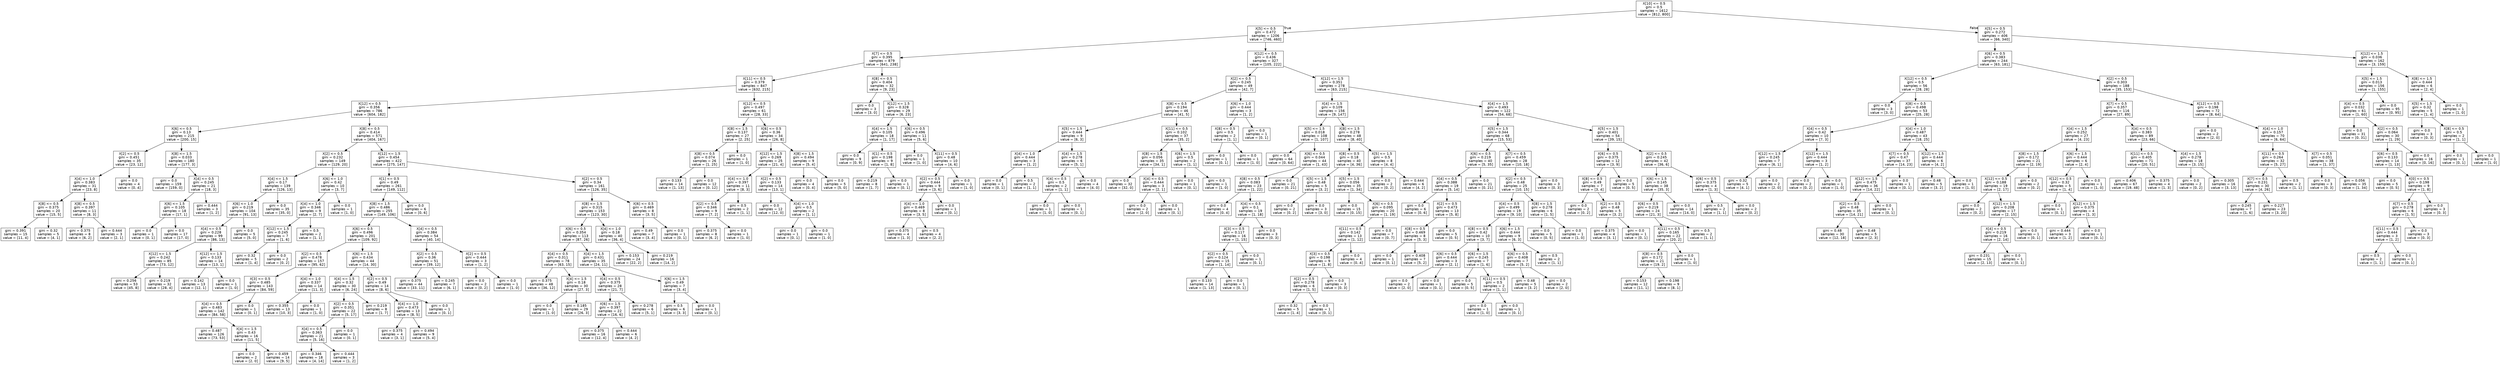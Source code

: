 digraph Tree {
node [shape=box, fontname="helvetica"] ;
edge [fontname="helvetica"] ;
0 [label="X[10] <= 0.5\ngini = 0.5\nsamples = 1612\nvalue = [812, 800]"] ;
1 [label="X[5] <= 0.5\ngini = 0.472\nsamples = 1206\nvalue = [746, 460]"] ;
0 -> 1 [labeldistance=2.5, labelangle=45, headlabel="True"] ;
2 [label="X[7] <= 0.5\ngini = 0.395\nsamples = 879\nvalue = [641, 238]"] ;
1 -> 2 ;
3 [label="X[11] <= 0.5\ngini = 0.379\nsamples = 847\nvalue = [632, 215]"] ;
2 -> 3 ;
4 [label="X[12] <= 0.5\ngini = 0.356\nsamples = 786\nvalue = [604, 182]"] ;
3 -> 4 ;
5 [label="X[6] <= 0.5\ngini = 0.13\nsamples = 215\nvalue = [200, 15]"] ;
4 -> 5 ;
6 [label="X[2] <= 0.5\ngini = 0.451\nsamples = 35\nvalue = [23, 12]"] ;
5 -> 6 ;
7 [label="X[4] <= 1.0\ngini = 0.383\nsamples = 31\nvalue = [23, 8]"] ;
6 -> 7 ;
8 [label="X[8] <= 0.5\ngini = 0.375\nsamples = 20\nvalue = [15, 5]"] ;
7 -> 8 ;
9 [label="gini = 0.391\nsamples = 15\nvalue = [11, 4]"] ;
8 -> 9 ;
10 [label="gini = 0.32\nsamples = 5\nvalue = [4, 1]"] ;
8 -> 10 ;
11 [label="X[8] <= 0.5\ngini = 0.397\nsamples = 11\nvalue = [8, 3]"] ;
7 -> 11 ;
12 [label="gini = 0.375\nsamples = 8\nvalue = [6, 2]"] ;
11 -> 12 ;
13 [label="gini = 0.444\nsamples = 3\nvalue = [2, 1]"] ;
11 -> 13 ;
14 [label="gini = 0.0\nsamples = 4\nvalue = [0, 4]"] ;
6 -> 14 ;
15 [label="X[8] <= 1.5\ngini = 0.033\nsamples = 180\nvalue = [177, 3]"] ;
5 -> 15 ;
16 [label="gini = 0.0\nsamples = 159\nvalue = [159, 0]"] ;
15 -> 16 ;
17 [label="X[4] <= 0.5\ngini = 0.245\nsamples = 21\nvalue = [18, 3]"] ;
15 -> 17 ;
18 [label="X[6] <= 1.5\ngini = 0.105\nsamples = 18\nvalue = [17, 1]"] ;
17 -> 18 ;
19 [label="gini = 0.0\nsamples = 1\nvalue = [0, 1]"] ;
18 -> 19 ;
20 [label="gini = 0.0\nsamples = 17\nvalue = [17, 0]"] ;
18 -> 20 ;
21 [label="gini = 0.444\nsamples = 3\nvalue = [1, 2]"] ;
17 -> 21 ;
22 [label="X[8] <= 0.5\ngini = 0.414\nsamples = 571\nvalue = [404, 167]"] ;
4 -> 22 ;
23 [label="X[2] <= 0.5\ngini = 0.232\nsamples = 149\nvalue = [129, 20]"] ;
22 -> 23 ;
24 [label="X[4] <= 1.5\ngini = 0.17\nsamples = 139\nvalue = [126, 13]"] ;
23 -> 24 ;
25 [label="X[6] <= 1.0\ngini = 0.219\nsamples = 104\nvalue = [91, 13]"] ;
24 -> 25 ;
26 [label="X[4] <= 0.5\ngini = 0.228\nsamples = 99\nvalue = [86, 13]"] ;
25 -> 26 ;
27 [label="X[12] <= 1.5\ngini = 0.242\nsamples = 85\nvalue = [73, 12]"] ;
26 -> 27 ;
28 [label="gini = 0.256\nsamples = 53\nvalue = [45, 8]"] ;
27 -> 28 ;
29 [label="gini = 0.219\nsamples = 32\nvalue = [28, 4]"] ;
27 -> 29 ;
30 [label="X[12] <= 1.5\ngini = 0.133\nsamples = 14\nvalue = [13, 1]"] ;
26 -> 30 ;
31 [label="gini = 0.142\nsamples = 13\nvalue = [12, 1]"] ;
30 -> 31 ;
32 [label="gini = 0.0\nsamples = 1\nvalue = [1, 0]"] ;
30 -> 32 ;
33 [label="gini = 0.0\nsamples = 5\nvalue = [5, 0]"] ;
25 -> 33 ;
34 [label="gini = 0.0\nsamples = 35\nvalue = [35, 0]"] ;
24 -> 34 ;
35 [label="X[6] <= 1.0\ngini = 0.42\nsamples = 10\nvalue = [3, 7]"] ;
23 -> 35 ;
36 [label="X[4] <= 1.0\ngini = 0.346\nsamples = 9\nvalue = [2, 7]"] ;
35 -> 36 ;
37 [label="X[12] <= 1.5\ngini = 0.245\nsamples = 7\nvalue = [1, 6]"] ;
36 -> 37 ;
38 [label="gini = 0.32\nsamples = 5\nvalue = [1, 4]"] ;
37 -> 38 ;
39 [label="gini = 0.0\nsamples = 2\nvalue = [0, 2]"] ;
37 -> 39 ;
40 [label="gini = 0.5\nsamples = 2\nvalue = [1, 1]"] ;
36 -> 40 ;
41 [label="gini = 0.0\nsamples = 1\nvalue = [1, 0]"] ;
35 -> 41 ;
42 [label="X[12] <= 1.5\ngini = 0.454\nsamples = 422\nvalue = [275, 147]"] ;
22 -> 42 ;
43 [label="X[1] <= 0.5\ngini = 0.49\nsamples = 261\nvalue = [149, 112]"] ;
42 -> 43 ;
44 [label="X[8] <= 1.5\ngini = 0.486\nsamples = 255\nvalue = [149, 106]"] ;
43 -> 44 ;
45 [label="X[6] <= 0.5\ngini = 0.496\nsamples = 201\nvalue = [109, 92]"] ;
44 -> 45 ;
46 [label="X[2] <= 0.5\ngini = 0.478\nsamples = 157\nvalue = [95, 62]"] ;
45 -> 46 ;
47 [label="X[3] <= 0.5\ngini = 0.485\nsamples = 143\nvalue = [84, 59]"] ;
46 -> 47 ;
48 [label="X[4] <= 0.5\ngini = 0.483\nsamples = 142\nvalue = [84, 58]"] ;
47 -> 48 ;
49 [label="gini = 0.487\nsamples = 126\nvalue = [73, 53]"] ;
48 -> 49 ;
50 [label="X[4] <= 1.5\ngini = 0.43\nsamples = 16\nvalue = [11, 5]"] ;
48 -> 50 ;
51 [label="gini = 0.0\nsamples = 2\nvalue = [2, 0]"] ;
50 -> 51 ;
52 [label="gini = 0.459\nsamples = 14\nvalue = [9, 5]"] ;
50 -> 52 ;
53 [label="gini = 0.0\nsamples = 1\nvalue = [0, 1]"] ;
47 -> 53 ;
54 [label="X[4] <= 1.0\ngini = 0.337\nsamples = 14\nvalue = [11, 3]"] ;
46 -> 54 ;
55 [label="gini = 0.355\nsamples = 13\nvalue = [10, 3]"] ;
54 -> 55 ;
56 [label="gini = 0.0\nsamples = 1\nvalue = [1, 0]"] ;
54 -> 56 ;
57 [label="X[6] <= 1.5\ngini = 0.434\nsamples = 44\nvalue = [14, 30]"] ;
45 -> 57 ;
58 [label="X[4] <= 1.5\ngini = 0.32\nsamples = 30\nvalue = [6, 24]"] ;
57 -> 58 ;
59 [label="X[2] <= 0.5\ngini = 0.351\nsamples = 22\nvalue = [5, 17]"] ;
58 -> 59 ;
60 [label="X[4] <= 0.5\ngini = 0.363\nsamples = 21\nvalue = [5, 16]"] ;
59 -> 60 ;
61 [label="gini = 0.346\nsamples = 18\nvalue = [4, 14]"] ;
60 -> 61 ;
62 [label="gini = 0.444\nsamples = 3\nvalue = [1, 2]"] ;
60 -> 62 ;
63 [label="gini = 0.0\nsamples = 1\nvalue = [0, 1]"] ;
59 -> 63 ;
64 [label="gini = 0.219\nsamples = 8\nvalue = [1, 7]"] ;
58 -> 64 ;
65 [label="X[2] <= 0.5\ngini = 0.49\nsamples = 14\nvalue = [8, 6]"] ;
57 -> 65 ;
66 [label="X[4] <= 1.0\ngini = 0.473\nsamples = 13\nvalue = [8, 5]"] ;
65 -> 66 ;
67 [label="gini = 0.375\nsamples = 4\nvalue = [3, 1]"] ;
66 -> 67 ;
68 [label="gini = 0.494\nsamples = 9\nvalue = [5, 4]"] ;
66 -> 68 ;
69 [label="gini = 0.0\nsamples = 1\nvalue = [0, 1]"] ;
65 -> 69 ;
70 [label="X[4] <= 0.5\ngini = 0.384\nsamples = 54\nvalue = [40, 14]"] ;
44 -> 70 ;
71 [label="X[2] <= 0.5\ngini = 0.36\nsamples = 51\nvalue = [39, 12]"] ;
70 -> 71 ;
72 [label="gini = 0.375\nsamples = 44\nvalue = [33, 11]"] ;
71 -> 72 ;
73 [label="gini = 0.245\nsamples = 7\nvalue = [6, 1]"] ;
71 -> 73 ;
74 [label="X[2] <= 0.5\ngini = 0.444\nsamples = 3\nvalue = [1, 2]"] ;
70 -> 74 ;
75 [label="gini = 0.0\nsamples = 2\nvalue = [0, 2]"] ;
74 -> 75 ;
76 [label="gini = 0.0\nsamples = 1\nvalue = [1, 0]"] ;
74 -> 76 ;
77 [label="gini = 0.0\nsamples = 6\nvalue = [0, 6]"] ;
43 -> 77 ;
78 [label="X[2] <= 0.5\ngini = 0.34\nsamples = 161\nvalue = [126, 35]"] ;
42 -> 78 ;
79 [label="X[8] <= 1.5\ngini = 0.315\nsamples = 153\nvalue = [123, 30]"] ;
78 -> 79 ;
80 [label="X[6] <= 0.5\ngini = 0.354\nsamples = 113\nvalue = [87, 26]"] ;
79 -> 80 ;
81 [label="X[4] <= 0.5\ngini = 0.311\nsamples = 78\nvalue = [63, 15]"] ;
80 -> 81 ;
82 [label="gini = 0.375\nsamples = 48\nvalue = [36, 12]"] ;
81 -> 82 ;
83 [label="X[4] <= 1.5\ngini = 0.18\nsamples = 30\nvalue = [27, 3]"] ;
81 -> 83 ;
84 [label="gini = 0.0\nsamples = 1\nvalue = [1, 0]"] ;
83 -> 84 ;
85 [label="gini = 0.185\nsamples = 29\nvalue = [26, 3]"] ;
83 -> 85 ;
86 [label="X[4] <= 1.5\ngini = 0.431\nsamples = 35\nvalue = [24, 11]"] ;
80 -> 86 ;
87 [label="X[4] <= 0.5\ngini = 0.375\nsamples = 28\nvalue = [21, 7]"] ;
86 -> 87 ;
88 [label="X[6] <= 1.5\ngini = 0.397\nsamples = 22\nvalue = [16, 6]"] ;
87 -> 88 ;
89 [label="gini = 0.375\nsamples = 16\nvalue = [12, 4]"] ;
88 -> 89 ;
90 [label="gini = 0.444\nsamples = 6\nvalue = [4, 2]"] ;
88 -> 90 ;
91 [label="gini = 0.278\nsamples = 6\nvalue = [5, 1]"] ;
87 -> 91 ;
92 [label="X[6] <= 1.5\ngini = 0.49\nsamples = 7\nvalue = [3, 4]"] ;
86 -> 92 ;
93 [label="gini = 0.5\nsamples = 6\nvalue = [3, 3]"] ;
92 -> 93 ;
94 [label="gini = 0.0\nsamples = 1\nvalue = [0, 1]"] ;
92 -> 94 ;
95 [label="X[4] <= 1.0\ngini = 0.18\nsamples = 40\nvalue = [36, 4]"] ;
79 -> 95 ;
96 [label="gini = 0.153\nsamples = 24\nvalue = [22, 2]"] ;
95 -> 96 ;
97 [label="gini = 0.219\nsamples = 16\nvalue = [14, 2]"] ;
95 -> 97 ;
98 [label="X[6] <= 0.5\ngini = 0.469\nsamples = 8\nvalue = [3, 5]"] ;
78 -> 98 ;
99 [label="gini = 0.49\nsamples = 7\nvalue = [3, 4]"] ;
98 -> 99 ;
100 [label="gini = 0.0\nsamples = 1\nvalue = [0, 1]"] ;
98 -> 100 ;
101 [label="X[12] <= 0.5\ngini = 0.497\nsamples = 61\nvalue = [28, 33]"] ;
3 -> 101 ;
102 [label="X[8] <= 1.5\ngini = 0.137\nsamples = 27\nvalue = [2, 25]"] ;
101 -> 102 ;
103 [label="X[8] <= 0.5\ngini = 0.074\nsamples = 26\nvalue = [1, 25]"] ;
102 -> 103 ;
104 [label="gini = 0.133\nsamples = 14\nvalue = [1, 13]"] ;
103 -> 104 ;
105 [label="gini = 0.0\nsamples = 12\nvalue = [0, 12]"] ;
103 -> 105 ;
106 [label="gini = 0.0\nsamples = 1\nvalue = [1, 0]"] ;
102 -> 106 ;
107 [label="X[6] <= 0.5\ngini = 0.36\nsamples = 34\nvalue = [26, 8]"] ;
101 -> 107 ;
108 [label="X[12] <= 1.5\ngini = 0.269\nsamples = 25\nvalue = [21, 4]"] ;
107 -> 108 ;
109 [label="X[4] <= 1.0\ngini = 0.397\nsamples = 11\nvalue = [8, 3]"] ;
108 -> 109 ;
110 [label="X[2] <= 0.5\ngini = 0.346\nsamples = 9\nvalue = [7, 2]"] ;
109 -> 110 ;
111 [label="gini = 0.375\nsamples = 8\nvalue = [6, 2]"] ;
110 -> 111 ;
112 [label="gini = 0.0\nsamples = 1\nvalue = [1, 0]"] ;
110 -> 112 ;
113 [label="gini = 0.5\nsamples = 2\nvalue = [1, 1]"] ;
109 -> 113 ;
114 [label="X[2] <= 0.5\ngini = 0.133\nsamples = 14\nvalue = [13, 1]"] ;
108 -> 114 ;
115 [label="gini = 0.0\nsamples = 12\nvalue = [12, 0]"] ;
114 -> 115 ;
116 [label="X[4] <= 1.0\ngini = 0.5\nsamples = 2\nvalue = [1, 1]"] ;
114 -> 116 ;
117 [label="gini = 0.0\nsamples = 1\nvalue = [0, 1]"] ;
116 -> 117 ;
118 [label="gini = 0.0\nsamples = 1\nvalue = [1, 0]"] ;
116 -> 118 ;
119 [label="X[8] <= 1.5\ngini = 0.494\nsamples = 9\nvalue = [5, 4]"] ;
107 -> 119 ;
120 [label="gini = 0.0\nsamples = 4\nvalue = [0, 4]"] ;
119 -> 120 ;
121 [label="gini = 0.0\nsamples = 5\nvalue = [5, 0]"] ;
119 -> 121 ;
122 [label="X[8] <= 0.5\ngini = 0.404\nsamples = 32\nvalue = [9, 23]"] ;
2 -> 122 ;
123 [label="gini = 0.0\nsamples = 3\nvalue = [3, 0]"] ;
122 -> 123 ;
124 [label="X[12] <= 1.5\ngini = 0.328\nsamples = 29\nvalue = [6, 23]"] ;
122 -> 124 ;
125 [label="X[4] <= 1.5\ngini = 0.105\nsamples = 18\nvalue = [1, 17]"] ;
124 -> 125 ;
126 [label="gini = 0.0\nsamples = 9\nvalue = [0, 9]"] ;
125 -> 126 ;
127 [label="X[1] <= 0.5\ngini = 0.198\nsamples = 9\nvalue = [1, 8]"] ;
125 -> 127 ;
128 [label="gini = 0.219\nsamples = 8\nvalue = [1, 7]"] ;
127 -> 128 ;
129 [label="gini = 0.0\nsamples = 1\nvalue = [0, 1]"] ;
127 -> 129 ;
130 [label="X[6] <= 0.5\ngini = 0.496\nsamples = 11\nvalue = [5, 6]"] ;
124 -> 130 ;
131 [label="gini = 0.0\nsamples = 1\nvalue = [1, 0]"] ;
130 -> 131 ;
132 [label="X[11] <= 0.5\ngini = 0.48\nsamples = 10\nvalue = [4, 6]"] ;
130 -> 132 ;
133 [label="X[2] <= 0.5\ngini = 0.444\nsamples = 9\nvalue = [3, 6]"] ;
132 -> 133 ;
134 [label="X[4] <= 1.0\ngini = 0.469\nsamples = 8\nvalue = [3, 5]"] ;
133 -> 134 ;
135 [label="gini = 0.375\nsamples = 4\nvalue = [1, 3]"] ;
134 -> 135 ;
136 [label="gini = 0.5\nsamples = 4\nvalue = [2, 2]"] ;
134 -> 136 ;
137 [label="gini = 0.0\nsamples = 1\nvalue = [0, 1]"] ;
133 -> 137 ;
138 [label="gini = 0.0\nsamples = 1\nvalue = [1, 0]"] ;
132 -> 138 ;
139 [label="X[12] <= 0.5\ngini = 0.436\nsamples = 327\nvalue = [105, 222]"] ;
1 -> 139 ;
140 [label="X[2] <= 0.5\ngini = 0.245\nsamples = 49\nvalue = [42, 7]"] ;
139 -> 140 ;
141 [label="X[8] <= 0.5\ngini = 0.194\nsamples = 46\nvalue = [41, 5]"] ;
140 -> 141 ;
142 [label="X[5] <= 1.5\ngini = 0.444\nsamples = 9\nvalue = [6, 3]"] ;
141 -> 142 ;
143 [label="X[4] <= 1.0\ngini = 0.444\nsamples = 3\nvalue = [1, 2]"] ;
142 -> 143 ;
144 [label="gini = 0.0\nsamples = 1\nvalue = [0, 1]"] ;
143 -> 144 ;
145 [label="gini = 0.5\nsamples = 2\nvalue = [1, 1]"] ;
143 -> 145 ;
146 [label="X[4] <= 1.5\ngini = 0.278\nsamples = 6\nvalue = [5, 1]"] ;
142 -> 146 ;
147 [label="X[4] <= 0.5\ngini = 0.5\nsamples = 2\nvalue = [1, 1]"] ;
146 -> 147 ;
148 [label="gini = 0.0\nsamples = 1\nvalue = [1, 0]"] ;
147 -> 148 ;
149 [label="gini = 0.0\nsamples = 1\nvalue = [0, 1]"] ;
147 -> 149 ;
150 [label="gini = 0.0\nsamples = 4\nvalue = [4, 0]"] ;
146 -> 150 ;
151 [label="X[11] <= 0.5\ngini = 0.102\nsamples = 37\nvalue = [35, 2]"] ;
141 -> 151 ;
152 [label="X[8] <= 1.5\ngini = 0.056\nsamples = 35\nvalue = [34, 1]"] ;
151 -> 152 ;
153 [label="gini = 0.0\nsamples = 32\nvalue = [32, 0]"] ;
152 -> 153 ;
154 [label="X[4] <= 0.5\ngini = 0.444\nsamples = 3\nvalue = [2, 1]"] ;
152 -> 154 ;
155 [label="gini = 0.0\nsamples = 2\nvalue = [2, 0]"] ;
154 -> 155 ;
156 [label="gini = 0.0\nsamples = 1\nvalue = [0, 1]"] ;
154 -> 156 ;
157 [label="X[6] <= 1.5\ngini = 0.5\nsamples = 2\nvalue = [1, 1]"] ;
151 -> 157 ;
158 [label="gini = 0.0\nsamples = 1\nvalue = [0, 1]"] ;
157 -> 158 ;
159 [label="gini = 0.0\nsamples = 1\nvalue = [1, 0]"] ;
157 -> 159 ;
160 [label="X[6] <= 1.0\ngini = 0.444\nsamples = 3\nvalue = [1, 2]"] ;
140 -> 160 ;
161 [label="X[8] <= 0.5\ngini = 0.5\nsamples = 2\nvalue = [1, 1]"] ;
160 -> 161 ;
162 [label="gini = 0.0\nsamples = 1\nvalue = [0, 1]"] ;
161 -> 162 ;
163 [label="gini = 0.0\nsamples = 1\nvalue = [1, 0]"] ;
161 -> 163 ;
164 [label="gini = 0.0\nsamples = 1\nvalue = [0, 1]"] ;
160 -> 164 ;
165 [label="X[12] <= 1.5\ngini = 0.351\nsamples = 278\nvalue = [63, 215]"] ;
139 -> 165 ;
166 [label="X[4] <= 1.5\ngini = 0.109\nsamples = 156\nvalue = [9, 147]"] ;
165 -> 166 ;
167 [label="X[5] <= 1.5\ngini = 0.018\nsamples = 108\nvalue = [1, 107]"] ;
166 -> 167 ;
168 [label="gini = 0.0\nsamples = 64\nvalue = [0, 64]"] ;
167 -> 168 ;
169 [label="X[6] <= 0.5\ngini = 0.044\nsamples = 44\nvalue = [1, 43]"] ;
167 -> 169 ;
170 [label="X[8] <= 0.5\ngini = 0.083\nsamples = 23\nvalue = [1, 22]"] ;
169 -> 170 ;
171 [label="gini = 0.0\nsamples = 4\nvalue = [0, 4]"] ;
170 -> 171 ;
172 [label="X[4] <= 0.5\ngini = 0.1\nsamples = 19\nvalue = [1, 18]"] ;
170 -> 172 ;
173 [label="X[3] <= 0.5\ngini = 0.117\nsamples = 16\nvalue = [1, 15]"] ;
172 -> 173 ;
174 [label="X[2] <= 0.5\ngini = 0.124\nsamples = 15\nvalue = [1, 14]"] ;
173 -> 174 ;
175 [label="gini = 0.133\nsamples = 14\nvalue = [1, 13]"] ;
174 -> 175 ;
176 [label="gini = 0.0\nsamples = 1\nvalue = [0, 1]"] ;
174 -> 176 ;
177 [label="gini = 0.0\nsamples = 1\nvalue = [0, 1]"] ;
173 -> 177 ;
178 [label="gini = 0.0\nsamples = 3\nvalue = [0, 3]"] ;
172 -> 178 ;
179 [label="gini = 0.0\nsamples = 21\nvalue = [0, 21]"] ;
169 -> 179 ;
180 [label="X[8] <= 1.5\ngini = 0.278\nsamples = 48\nvalue = [8, 40]"] ;
166 -> 180 ;
181 [label="X[8] <= 0.5\ngini = 0.18\nsamples = 40\nvalue = [4, 36]"] ;
180 -> 181 ;
182 [label="X[5] <= 1.5\ngini = 0.48\nsamples = 5\nvalue = [3, 2]"] ;
181 -> 182 ;
183 [label="gini = 0.0\nsamples = 2\nvalue = [0, 2]"] ;
182 -> 183 ;
184 [label="gini = 0.0\nsamples = 3\nvalue = [3, 0]"] ;
182 -> 184 ;
185 [label="X[5] <= 1.5\ngini = 0.056\nsamples = 35\nvalue = [1, 34]"] ;
181 -> 185 ;
186 [label="gini = 0.0\nsamples = 15\nvalue = [0, 15]"] ;
185 -> 186 ;
187 [label="X[6] <= 0.5\ngini = 0.095\nsamples = 20\nvalue = [1, 19]"] ;
185 -> 187 ;
188 [label="X[11] <= 0.5\ngini = 0.142\nsamples = 13\nvalue = [1, 12]"] ;
187 -> 188 ;
189 [label="X[3] <= 0.5\ngini = 0.198\nsamples = 9\nvalue = [1, 8]"] ;
188 -> 189 ;
190 [label="X[2] <= 0.5\ngini = 0.278\nsamples = 6\nvalue = [1, 5]"] ;
189 -> 190 ;
191 [label="gini = 0.32\nsamples = 5\nvalue = [1, 4]"] ;
190 -> 191 ;
192 [label="gini = 0.0\nsamples = 1\nvalue = [0, 1]"] ;
190 -> 192 ;
193 [label="gini = 0.0\nsamples = 3\nvalue = [0, 3]"] ;
189 -> 193 ;
194 [label="gini = 0.0\nsamples = 4\nvalue = [0, 4]"] ;
188 -> 194 ;
195 [label="gini = 0.0\nsamples = 7\nvalue = [0, 7]"] ;
187 -> 195 ;
196 [label="X[5] <= 1.5\ngini = 0.5\nsamples = 8\nvalue = [4, 4]"] ;
180 -> 196 ;
197 [label="gini = 0.0\nsamples = 2\nvalue = [0, 2]"] ;
196 -> 197 ;
198 [label="gini = 0.444\nsamples = 6\nvalue = [4, 2]"] ;
196 -> 198 ;
199 [label="X[4] <= 1.5\ngini = 0.493\nsamples = 122\nvalue = [54, 68]"] ;
165 -> 199 ;
200 [label="X[5] <= 1.5\ngini = 0.344\nsamples = 68\nvalue = [15, 53]"] ;
199 -> 200 ;
201 [label="X[6] <= 0.5\ngini = 0.219\nsamples = 40\nvalue = [5, 35]"] ;
200 -> 201 ;
202 [label="X[4] <= 0.5\ngini = 0.388\nsamples = 19\nvalue = [5, 14]"] ;
201 -> 202 ;
203 [label="gini = 0.0\nsamples = 6\nvalue = [0, 6]"] ;
202 -> 203 ;
204 [label="X[2] <= 0.5\ngini = 0.473\nsamples = 13\nvalue = [5, 8]"] ;
202 -> 204 ;
205 [label="X[8] <= 0.5\ngini = 0.469\nsamples = 8\nvalue = [5, 3]"] ;
204 -> 205 ;
206 [label="gini = 0.0\nsamples = 1\nvalue = [0, 1]"] ;
205 -> 206 ;
207 [label="gini = 0.408\nsamples = 7\nvalue = [5, 2]"] ;
205 -> 207 ;
208 [label="gini = 0.0\nsamples = 5\nvalue = [0, 5]"] ;
204 -> 208 ;
209 [label="gini = 0.0\nsamples = 21\nvalue = [0, 21]"] ;
201 -> 209 ;
210 [label="X[7] <= 0.5\ngini = 0.459\nsamples = 28\nvalue = [10, 18]"] ;
200 -> 210 ;
211 [label="X[2] <= 0.5\ngini = 0.48\nsamples = 25\nvalue = [10, 15]"] ;
210 -> 211 ;
212 [label="X[4] <= 0.5\ngini = 0.499\nsamples = 19\nvalue = [9, 10]"] ;
211 -> 212 ;
213 [label="X[8] <= 0.5\ngini = 0.42\nsamples = 10\nvalue = [3, 7]"] ;
212 -> 213 ;
214 [label="X[6] <= 0.5\ngini = 0.444\nsamples = 3\nvalue = [2, 1]"] ;
213 -> 214 ;
215 [label="gini = 0.0\nsamples = 2\nvalue = [2, 0]"] ;
214 -> 215 ;
216 [label="gini = 0.0\nsamples = 1\nvalue = [0, 1]"] ;
214 -> 216 ;
217 [label="X[6] <= 1.5\ngini = 0.245\nsamples = 7\nvalue = [1, 6]"] ;
213 -> 217 ;
218 [label="gini = 0.0\nsamples = 5\nvalue = [0, 5]"] ;
217 -> 218 ;
219 [label="X[11] <= 0.5\ngini = 0.5\nsamples = 2\nvalue = [1, 1]"] ;
217 -> 219 ;
220 [label="gini = 0.0\nsamples = 1\nvalue = [1, 0]"] ;
219 -> 220 ;
221 [label="gini = 0.0\nsamples = 1\nvalue = [0, 1]"] ;
219 -> 221 ;
222 [label="X[6] <= 1.5\ngini = 0.444\nsamples = 9\nvalue = [6, 3]"] ;
212 -> 222 ;
223 [label="X[6] <= 0.5\ngini = 0.408\nsamples = 7\nvalue = [5, 2]"] ;
222 -> 223 ;
224 [label="gini = 0.48\nsamples = 5\nvalue = [3, 2]"] ;
223 -> 224 ;
225 [label="gini = 0.0\nsamples = 2\nvalue = [2, 0]"] ;
223 -> 225 ;
226 [label="gini = 0.5\nsamples = 2\nvalue = [1, 1]"] ;
222 -> 226 ;
227 [label="X[8] <= 1.5\ngini = 0.278\nsamples = 6\nvalue = [1, 5]"] ;
211 -> 227 ;
228 [label="gini = 0.0\nsamples = 5\nvalue = [0, 5]"] ;
227 -> 228 ;
229 [label="gini = 0.0\nsamples = 1\nvalue = [1, 0]"] ;
227 -> 229 ;
230 [label="gini = 0.0\nsamples = 3\nvalue = [0, 3]"] ;
210 -> 230 ;
231 [label="X[5] <= 1.5\ngini = 0.401\nsamples = 54\nvalue = [39, 15]"] ;
199 -> 231 ;
232 [label="X[6] <= 0.5\ngini = 0.375\nsamples = 12\nvalue = [3, 9]"] ;
231 -> 232 ;
233 [label="X[8] <= 0.5\ngini = 0.49\nsamples = 7\nvalue = [3, 4]"] ;
232 -> 233 ;
234 [label="gini = 0.0\nsamples = 2\nvalue = [0, 2]"] ;
233 -> 234 ;
235 [label="X[2] <= 0.5\ngini = 0.48\nsamples = 5\nvalue = [3, 2]"] ;
233 -> 235 ;
236 [label="gini = 0.375\nsamples = 4\nvalue = [3, 1]"] ;
235 -> 236 ;
237 [label="gini = 0.0\nsamples = 1\nvalue = [0, 1]"] ;
235 -> 237 ;
238 [label="gini = 0.0\nsamples = 5\nvalue = [0, 5]"] ;
232 -> 238 ;
239 [label="X[2] <= 0.5\ngini = 0.245\nsamples = 42\nvalue = [36, 6]"] ;
231 -> 239 ;
240 [label="X[6] <= 1.5\ngini = 0.145\nsamples = 38\nvalue = [35, 3]"] ;
239 -> 240 ;
241 [label="X[6] <= 0.5\ngini = 0.219\nsamples = 24\nvalue = [21, 3]"] ;
240 -> 241 ;
242 [label="X[11] <= 0.5\ngini = 0.165\nsamples = 22\nvalue = [20, 2]"] ;
241 -> 242 ;
243 [label="X[8] <= 0.5\ngini = 0.172\nsamples = 21\nvalue = [19, 2]"] ;
242 -> 243 ;
244 [label="gini = 0.153\nsamples = 12\nvalue = [11, 1]"] ;
243 -> 244 ;
245 [label="gini = 0.198\nsamples = 9\nvalue = [8, 1]"] ;
243 -> 245 ;
246 [label="gini = 0.0\nsamples = 1\nvalue = [1, 0]"] ;
242 -> 246 ;
247 [label="gini = 0.5\nsamples = 2\nvalue = [1, 1]"] ;
241 -> 247 ;
248 [label="gini = 0.0\nsamples = 14\nvalue = [14, 0]"] ;
240 -> 248 ;
249 [label="X[6] <= 0.5\ngini = 0.375\nsamples = 4\nvalue = [1, 3]"] ;
239 -> 249 ;
250 [label="gini = 0.5\nsamples = 2\nvalue = [1, 1]"] ;
249 -> 250 ;
251 [label="gini = 0.0\nsamples = 2\nvalue = [0, 2]"] ;
249 -> 251 ;
252 [label="X[5] <= 0.5\ngini = 0.272\nsamples = 406\nvalue = [66, 340]"] ;
0 -> 252 [labeldistance=2.5, labelangle=-45, headlabel="False"] ;
253 [label="X[6] <= 0.5\ngini = 0.383\nsamples = 244\nvalue = [63, 181]"] ;
252 -> 253 ;
254 [label="X[12] <= 0.5\ngini = 0.5\nsamples = 56\nvalue = [28, 28]"] ;
253 -> 254 ;
255 [label="gini = 0.0\nsamples = 3\nvalue = [3, 0]"] ;
254 -> 255 ;
256 [label="X[8] <= 0.5\ngini = 0.498\nsamples = 53\nvalue = [25, 28]"] ;
254 -> 256 ;
257 [label="X[4] <= 0.5\ngini = 0.42\nsamples = 10\nvalue = [7, 3]"] ;
256 -> 257 ;
258 [label="X[12] <= 1.5\ngini = 0.245\nsamples = 7\nvalue = [6, 1]"] ;
257 -> 258 ;
259 [label="gini = 0.32\nsamples = 5\nvalue = [4, 1]"] ;
258 -> 259 ;
260 [label="gini = 0.0\nsamples = 2\nvalue = [2, 0]"] ;
258 -> 260 ;
261 [label="X[12] <= 1.5\ngini = 0.444\nsamples = 3\nvalue = [1, 2]"] ;
257 -> 261 ;
262 [label="gini = 0.0\nsamples = 2\nvalue = [0, 2]"] ;
261 -> 262 ;
263 [label="gini = 0.0\nsamples = 1\nvalue = [1, 0]"] ;
261 -> 263 ;
264 [label="X[4] <= 1.0\ngini = 0.487\nsamples = 43\nvalue = [18, 25]"] ;
256 -> 264 ;
265 [label="X[7] <= 0.5\ngini = 0.47\nsamples = 37\nvalue = [14, 23]"] ;
264 -> 265 ;
266 [label="X[12] <= 1.5\ngini = 0.475\nsamples = 36\nvalue = [14, 22]"] ;
265 -> 266 ;
267 [label="X[2] <= 0.5\ngini = 0.48\nsamples = 35\nvalue = [14, 21]"] ;
266 -> 267 ;
268 [label="gini = 0.48\nsamples = 30\nvalue = [12, 18]"] ;
267 -> 268 ;
269 [label="gini = 0.48\nsamples = 5\nvalue = [2, 3]"] ;
267 -> 269 ;
270 [label="gini = 0.0\nsamples = 1\nvalue = [0, 1]"] ;
266 -> 270 ;
271 [label="gini = 0.0\nsamples = 1\nvalue = [0, 1]"] ;
265 -> 271 ;
272 [label="X[12] <= 1.5\ngini = 0.444\nsamples = 6\nvalue = [4, 2]"] ;
264 -> 272 ;
273 [label="gini = 0.48\nsamples = 5\nvalue = [3, 2]"] ;
272 -> 273 ;
274 [label="gini = 0.0\nsamples = 1\nvalue = [1, 0]"] ;
272 -> 274 ;
275 [label="X[2] <= 0.5\ngini = 0.303\nsamples = 188\nvalue = [35, 153]"] ;
253 -> 275 ;
276 [label="X[7] <= 0.5\ngini = 0.357\nsamples = 116\nvalue = [27, 89]"] ;
275 -> 276 ;
277 [label="X[4] <= 1.5\ngini = 0.252\nsamples = 27\nvalue = [4, 23]"] ;
276 -> 277 ;
278 [label="X[8] <= 1.5\ngini = 0.172\nsamples = 21\nvalue = [2, 19]"] ;
277 -> 278 ;
279 [label="X[12] <= 0.5\ngini = 0.188\nsamples = 19\nvalue = [2, 17]"] ;
278 -> 279 ;
280 [label="gini = 0.0\nsamples = 2\nvalue = [0, 2]"] ;
279 -> 280 ;
281 [label="X[12] <= 1.5\ngini = 0.208\nsamples = 17\nvalue = [2, 15]"] ;
279 -> 281 ;
282 [label="X[4] <= 0.5\ngini = 0.219\nsamples = 16\nvalue = [2, 14]"] ;
281 -> 282 ;
283 [label="gini = 0.231\nsamples = 15\nvalue = [2, 13]"] ;
282 -> 283 ;
284 [label="gini = 0.0\nsamples = 1\nvalue = [0, 1]"] ;
282 -> 284 ;
285 [label="gini = 0.0\nsamples = 1\nvalue = [0, 1]"] ;
281 -> 285 ;
286 [label="gini = 0.0\nsamples = 2\nvalue = [0, 2]"] ;
278 -> 286 ;
287 [label="X[6] <= 1.5\ngini = 0.444\nsamples = 6\nvalue = [2, 4]"] ;
277 -> 287 ;
288 [label="X[12] <= 0.5\ngini = 0.32\nsamples = 5\nvalue = [1, 4]"] ;
287 -> 288 ;
289 [label="gini = 0.0\nsamples = 1\nvalue = [0, 1]"] ;
288 -> 289 ;
290 [label="X[12] <= 1.5\ngini = 0.375\nsamples = 4\nvalue = [1, 3]"] ;
288 -> 290 ;
291 [label="gini = 0.444\nsamples = 3\nvalue = [1, 2]"] ;
290 -> 291 ;
292 [label="gini = 0.0\nsamples = 1\nvalue = [0, 1]"] ;
290 -> 292 ;
293 [label="gini = 0.0\nsamples = 1\nvalue = [1, 0]"] ;
287 -> 293 ;
294 [label="X[4] <= 0.5\ngini = 0.383\nsamples = 89\nvalue = [23, 66]"] ;
276 -> 294 ;
295 [label="X[11] <= 0.5\ngini = 0.405\nsamples = 71\nvalue = [20, 51]"] ;
294 -> 295 ;
296 [label="gini = 0.406\nsamples = 67\nvalue = [19, 48]"] ;
295 -> 296 ;
297 [label="gini = 0.375\nsamples = 4\nvalue = [1, 3]"] ;
295 -> 297 ;
298 [label="X[4] <= 1.5\ngini = 0.278\nsamples = 18\nvalue = [3, 15]"] ;
294 -> 298 ;
299 [label="gini = 0.0\nsamples = 2\nvalue = [0, 2]"] ;
298 -> 299 ;
300 [label="gini = 0.305\nsamples = 16\nvalue = [3, 13]"] ;
298 -> 300 ;
301 [label="X[12] <= 0.5\ngini = 0.198\nsamples = 72\nvalue = [8, 64]"] ;
275 -> 301 ;
302 [label="gini = 0.0\nsamples = 2\nvalue = [2, 0]"] ;
301 -> 302 ;
303 [label="X[4] <= 1.0\ngini = 0.157\nsamples = 70\nvalue = [6, 64]"] ;
301 -> 303 ;
304 [label="X[11] <= 0.5\ngini = 0.264\nsamples = 32\nvalue = [5, 27]"] ;
303 -> 304 ;
305 [label="X[7] <= 0.5\ngini = 0.231\nsamples = 30\nvalue = [4, 26]"] ;
304 -> 305 ;
306 [label="gini = 0.245\nsamples = 7\nvalue = [1, 6]"] ;
305 -> 306 ;
307 [label="gini = 0.227\nsamples = 23\nvalue = [3, 20]"] ;
305 -> 307 ;
308 [label="gini = 0.5\nsamples = 2\nvalue = [1, 1]"] ;
304 -> 308 ;
309 [label="X[7] <= 0.5\ngini = 0.051\nsamples = 38\nvalue = [1, 37]"] ;
303 -> 309 ;
310 [label="gini = 0.0\nsamples = 3\nvalue = [0, 3]"] ;
309 -> 310 ;
311 [label="gini = 0.056\nsamples = 35\nvalue = [1, 34]"] ;
309 -> 311 ;
312 [label="X[12] <= 1.5\ngini = 0.036\nsamples = 162\nvalue = [3, 159]"] ;
252 -> 312 ;
313 [label="X[5] <= 1.5\ngini = 0.013\nsamples = 156\nvalue = [1, 155]"] ;
312 -> 313 ;
314 [label="X[4] <= 0.5\ngini = 0.032\nsamples = 61\nvalue = [1, 60]"] ;
313 -> 314 ;
315 [label="gini = 0.0\nsamples = 31\nvalue = [0, 31]"] ;
314 -> 315 ;
316 [label="X[2] <= 0.5\ngini = 0.064\nsamples = 30\nvalue = [1, 29]"] ;
314 -> 316 ;
317 [label="X[6] <= 0.5\ngini = 0.133\nsamples = 14\nvalue = [1, 13]"] ;
316 -> 317 ;
318 [label="gini = 0.0\nsamples = 5\nvalue = [0, 5]"] ;
317 -> 318 ;
319 [label="X[0] <= 0.5\ngini = 0.198\nsamples = 9\nvalue = [1, 8]"] ;
317 -> 319 ;
320 [label="X[7] <= 0.5\ngini = 0.278\nsamples = 6\nvalue = [1, 5]"] ;
319 -> 320 ;
321 [label="X[11] <= 0.5\ngini = 0.444\nsamples = 3\nvalue = [1, 2]"] ;
320 -> 321 ;
322 [label="gini = 0.5\nsamples = 2\nvalue = [1, 1]"] ;
321 -> 322 ;
323 [label="gini = 0.0\nsamples = 1\nvalue = [0, 1]"] ;
321 -> 323 ;
324 [label="gini = 0.0\nsamples = 3\nvalue = [0, 3]"] ;
320 -> 324 ;
325 [label="gini = 0.0\nsamples = 3\nvalue = [0, 3]"] ;
319 -> 325 ;
326 [label="gini = 0.0\nsamples = 16\nvalue = [0, 16]"] ;
316 -> 326 ;
327 [label="gini = 0.0\nsamples = 95\nvalue = [0, 95]"] ;
313 -> 327 ;
328 [label="X[8] <= 1.5\ngini = 0.444\nsamples = 6\nvalue = [2, 4]"] ;
312 -> 328 ;
329 [label="X[5] <= 1.5\ngini = 0.32\nsamples = 5\nvalue = [1, 4]"] ;
328 -> 329 ;
330 [label="gini = 0.0\nsamples = 3\nvalue = [0, 3]"] ;
329 -> 330 ;
331 [label="X[8] <= 0.5\ngini = 0.5\nsamples = 2\nvalue = [1, 1]"] ;
329 -> 331 ;
332 [label="gini = 0.0\nsamples = 1\nvalue = [0, 1]"] ;
331 -> 332 ;
333 [label="gini = 0.0\nsamples = 1\nvalue = [1, 0]"] ;
331 -> 333 ;
334 [label="gini = 0.0\nsamples = 1\nvalue = [1, 0]"] ;
328 -> 334 ;
}
